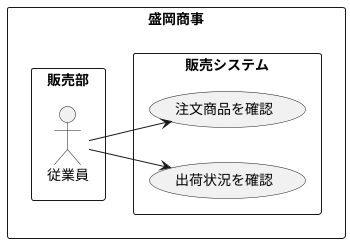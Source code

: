 @startuml ユースケース図
left to right direction
rectangle 盛岡商事{
rectangle 販売部{
  actor 従業員
}
rectangle 販売システム{
  usecase 注文商品を確認
  usecase 出荷状況を確認
}
}
従業員 --> 注文商品を確認
従業員 --> 出荷状況を確認
